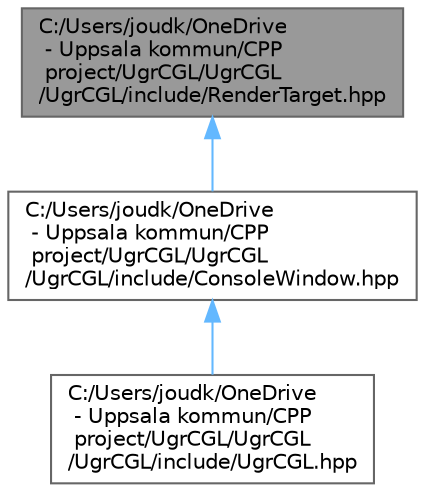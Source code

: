 digraph "C:/Users/joudk/OneDrive - Uppsala kommun/CPP project/UgrCGL/UgrCGL/UgrCGL/include/RenderTarget.hpp"
{
 // LATEX_PDF_SIZE
  bgcolor="transparent";
  edge [fontname=Helvetica,fontsize=10,labelfontname=Helvetica,labelfontsize=10];
  node [fontname=Helvetica,fontsize=10,shape=box,height=0.2,width=0.4];
  Node1 [id="Node000001",label="C:/Users/joudk/OneDrive\l - Uppsala kommun/CPP\l project/UgrCGL/UgrCGL\l/UgrCGL/include/RenderTarget.hpp",height=0.2,width=0.4,color="gray40", fillcolor="grey60", style="filled", fontcolor="black",tooltip=" "];
  Node1 -> Node2 [id="edge1_Node000001_Node000002",dir="back",color="steelblue1",style="solid",tooltip=" "];
  Node2 [id="Node000002",label="C:/Users/joudk/OneDrive\l - Uppsala kommun/CPP\l project/UgrCGL/UgrCGL\l/UgrCGL/include/ConsoleWindow.hpp",height=0.2,width=0.4,color="grey40", fillcolor="white", style="filled",URL="$_console_window_8hpp.html",tooltip=" "];
  Node2 -> Node3 [id="edge2_Node000002_Node000003",dir="back",color="steelblue1",style="solid",tooltip=" "];
  Node3 [id="Node000003",label="C:/Users/joudk/OneDrive\l - Uppsala kommun/CPP\l project/UgrCGL/UgrCGL\l/UgrCGL/include/UgrCGL.hpp",height=0.2,width=0.4,color="grey40", fillcolor="white", style="filled",URL="$_ugr_c_g_l_8hpp.html",tooltip=" "];
}
